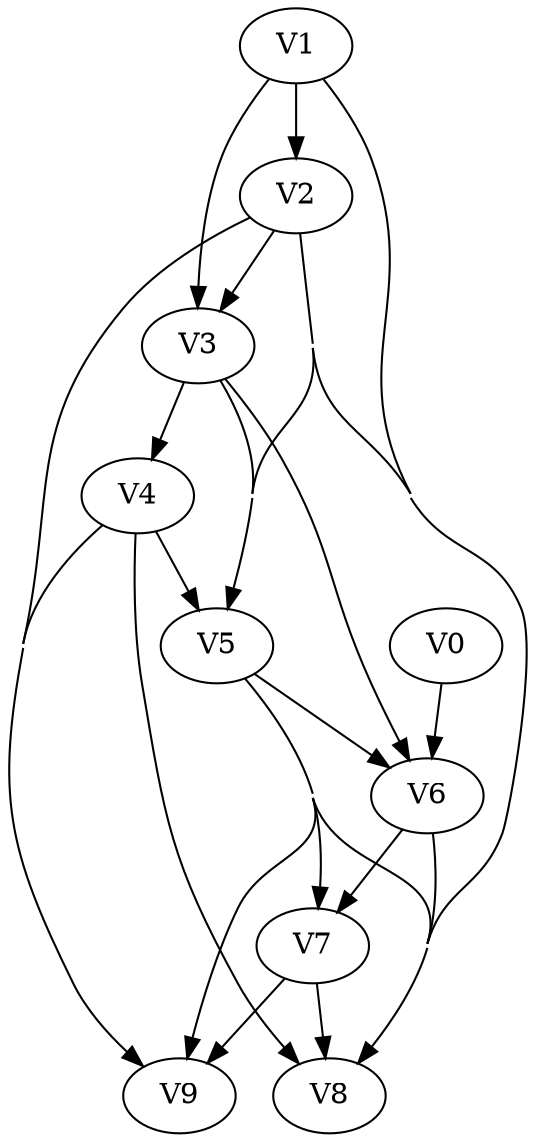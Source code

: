 strict digraph my_dotgraph {
concentrate=True;
V0;
V1;
V2;
V3;
V4;
V5;
V6;
V7;
V8;
V9;
V0 -> V6;
V1 -> V2;
V1 -> V3;
V1 -> V8;
V2 -> V3;
V2 -> V5;
V2 -> V8;
V2 -> V9;
V3 -> V4;
V3 -> V5;
V3 -> V6;
V4 -> V5;
V4 -> V8;
V4 -> V9;
V5 -> V6;
V5 -> V7;
V5 -> V8;
V5 -> V9;
V6 -> V7;
V6 -> V8;
V7 -> V8;
V7 -> V9;
V8 
}